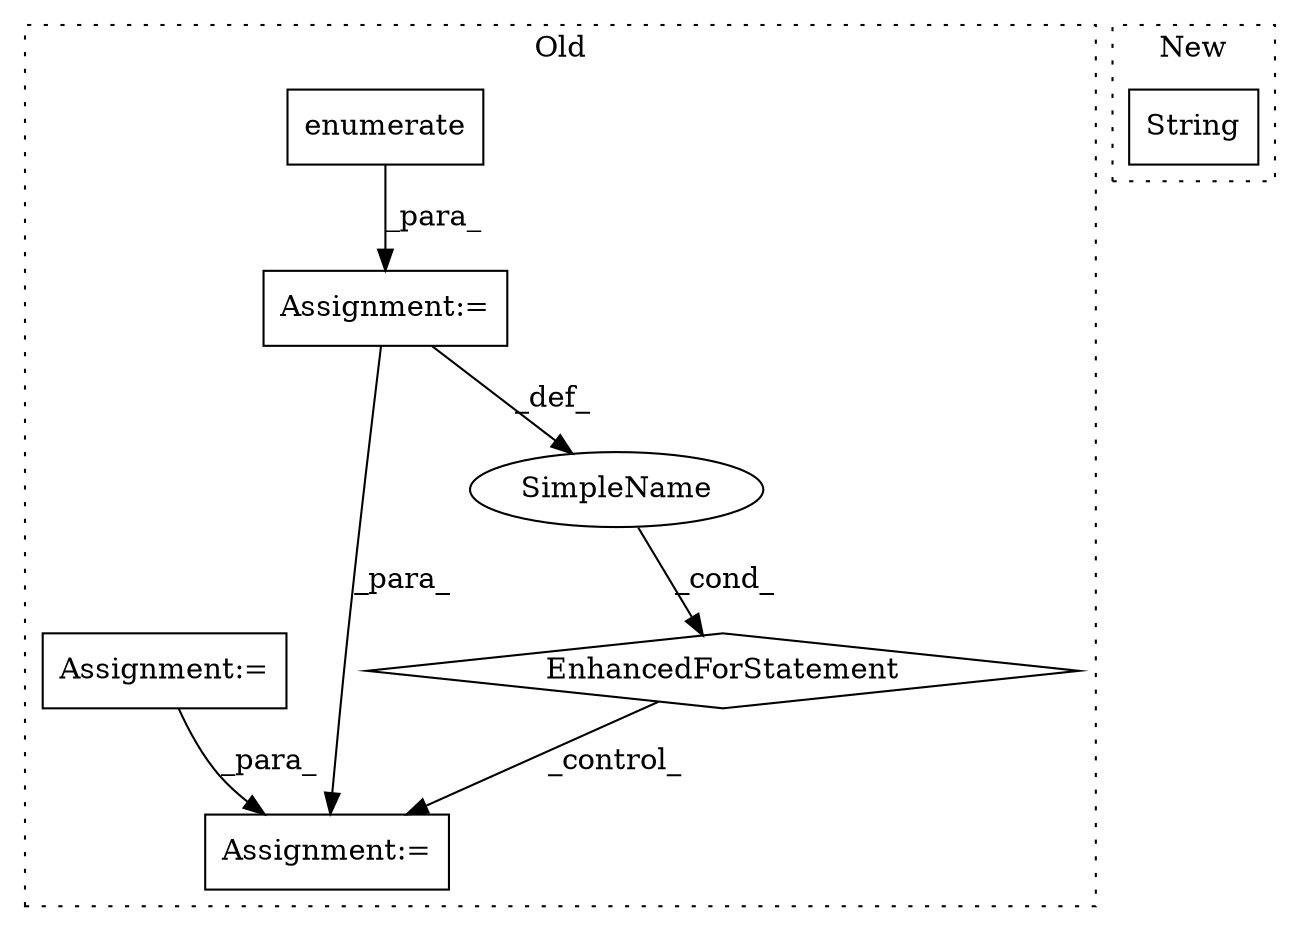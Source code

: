 digraph G {
subgraph cluster0 {
1 [label="enumerate" a="32" s="2191,2232" l="10,1" shape="box"];
3 [label="Assignment:=" a="7" s="2111,2233" l="63,2" shape="box"];
4 [label="EnhancedForStatement" a="70" s="2111,2233" l="63,2" shape="diamond"];
5 [label="Assignment:=" a="7" s="2302" l="1" shape="box"];
6 [label="SimpleName" a="42" s="2182" l="6" shape="ellipse"];
7 [label="Assignment:=" a="7" s="2067" l="1" shape="box"];
label = "Old";
style="dotted";
}
subgraph cluster1 {
2 [label="String" a="32" s="1680,1698" l="7,1" shape="box"];
label = "New";
style="dotted";
}
1 -> 3 [label="_para_"];
3 -> 6 [label="_def_"];
3 -> 5 [label="_para_"];
4 -> 5 [label="_control_"];
6 -> 4 [label="_cond_"];
7 -> 5 [label="_para_"];
}
